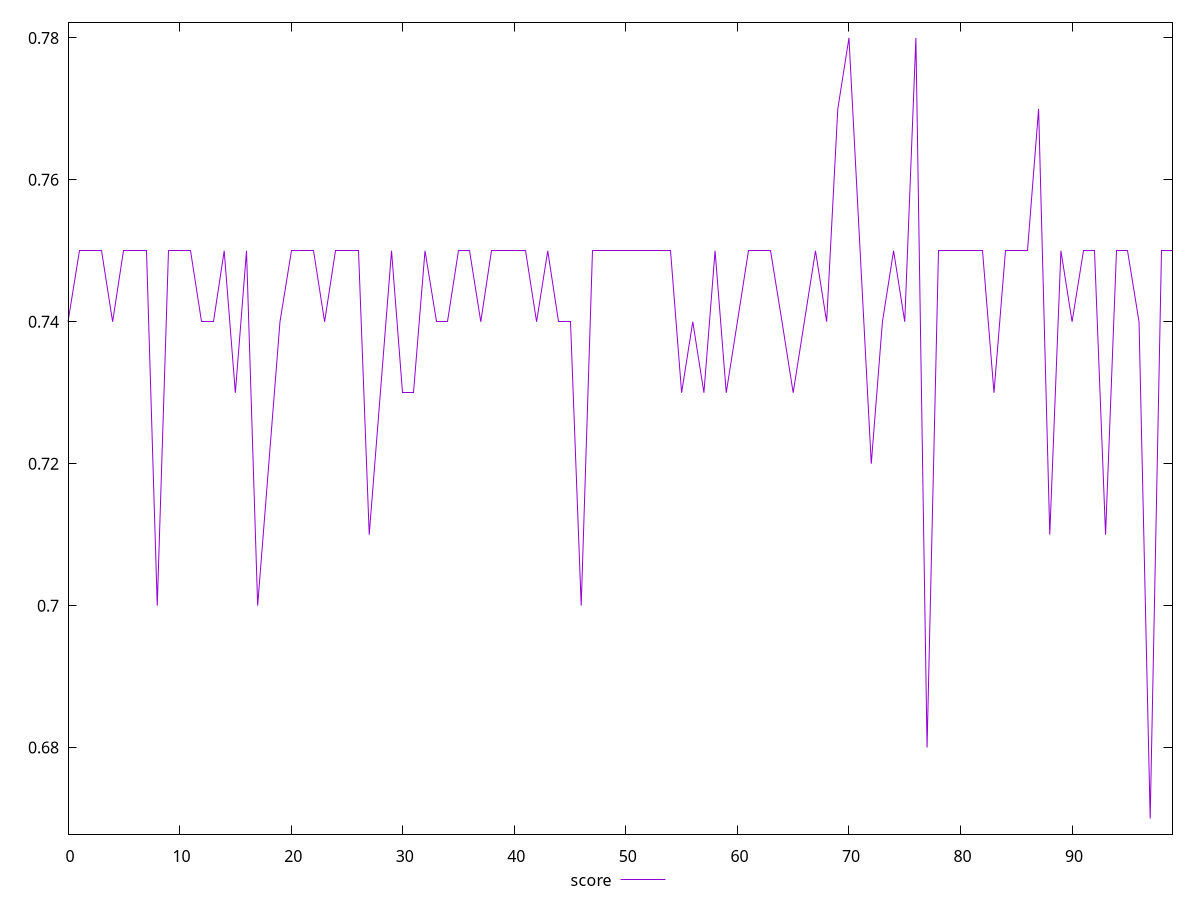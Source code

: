 reset

$score <<EOF
0 0.74
1 0.75
2 0.75
3 0.75
4 0.74
5 0.75
6 0.75
7 0.75
8 0.7
9 0.75
10 0.75
11 0.75
12 0.74
13 0.74
14 0.75
15 0.73
16 0.75
17 0.7
18 0.72
19 0.74
20 0.75
21 0.75
22 0.75
23 0.74
24 0.75
25 0.75
26 0.75
27 0.71
28 0.73
29 0.75
30 0.73
31 0.73
32 0.75
33 0.74
34 0.74
35 0.75
36 0.75
37 0.74
38 0.75
39 0.75
40 0.75
41 0.75
42 0.74
43 0.75
44 0.74
45 0.74
46 0.7
47 0.75
48 0.75
49 0.75
50 0.75
51 0.75
52 0.75
53 0.75
54 0.75
55 0.73
56 0.74
57 0.73
58 0.75
59 0.73
60 0.74
61 0.75
62 0.75
63 0.75
64 0.74
65 0.73
66 0.74
67 0.75
68 0.74
69 0.77
70 0.78
71 0.75
72 0.72
73 0.74
74 0.75
75 0.74
76 0.78
77 0.68
78 0.75
79 0.75
80 0.75
81 0.75
82 0.75
83 0.73
84 0.75
85 0.75
86 0.75
87 0.77
88 0.71
89 0.75
90 0.74
91 0.75
92 0.75
93 0.71
94 0.75
95 0.75
96 0.74
97 0.67
98 0.75
99 0.75
EOF

set key outside below
set xrange [0:99]
set yrange [0.6678000000000001:0.7822]
set trange [0.6678000000000001:0.7822]
set terminal svg size 640, 500 enhanced background rgb 'white'
set output "report_00015_2021-02-09T16-11-33.973Z/uses-rel-preconnect/samples/pages+cached/score/values.svg"

plot $score title "score" with line

reset
